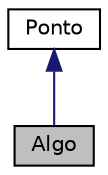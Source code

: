 digraph "Algo"
{
  edge [fontname="Helvetica",fontsize="10",labelfontname="Helvetica",labelfontsize="10"];
  node [fontname="Helvetica",fontsize="10",shape=record];
  Node2 [label="Algo",height=0.2,width=0.4,color="black", fillcolor="grey75", style="filled", fontcolor="black"];
  Node3 -> Node2 [dir="back",color="midnightblue",fontsize="10",style="solid",fontname="Helvetica"];
  Node3 [label="Ponto",height=0.2,width=0.4,color="black", fillcolor="white", style="filled",URL="$class_ponto.html",tooltip="A Classe Ponto serve para fazer operações com pontos. "];
}
